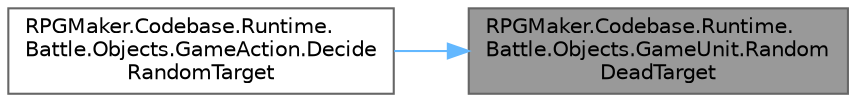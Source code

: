 digraph "RPGMaker.Codebase.Runtime.Battle.Objects.GameUnit.RandomDeadTarget"
{
 // LATEX_PDF_SIZE
  bgcolor="transparent";
  edge [fontname=Helvetica,fontsize=10,labelfontname=Helvetica,labelfontsize=10];
  node [fontname=Helvetica,fontsize=10,shape=box,height=0.2,width=0.4];
  rankdir="RL";
  Node1 [id="Node000001",label="RPGMaker.Codebase.Runtime.\lBattle.Objects.GameUnit.Random\lDeadTarget",height=0.2,width=0.4,color="gray40", fillcolor="grey60", style="filled", fontcolor="black",tooltip="死亡したバトラーからランダムに1体を返す"];
  Node1 -> Node2 [id="edge1_Node000001_Node000002",dir="back",color="steelblue1",style="solid",tooltip=" "];
  Node2 [id="Node000002",label="RPGMaker.Codebase.Runtime.\lBattle.Objects.GameAction.Decide\lRandomTarget",height=0.2,width=0.4,color="grey40", fillcolor="white", style="filled",URL="$db/d00/class_r_p_g_maker_1_1_codebase_1_1_runtime_1_1_battle_1_1_objects_1_1_game_action.html#a93bc9797feee411b5fe38079623a6413",tooltip="[範囲]に沿って、対象をランダムに決定"];
}
